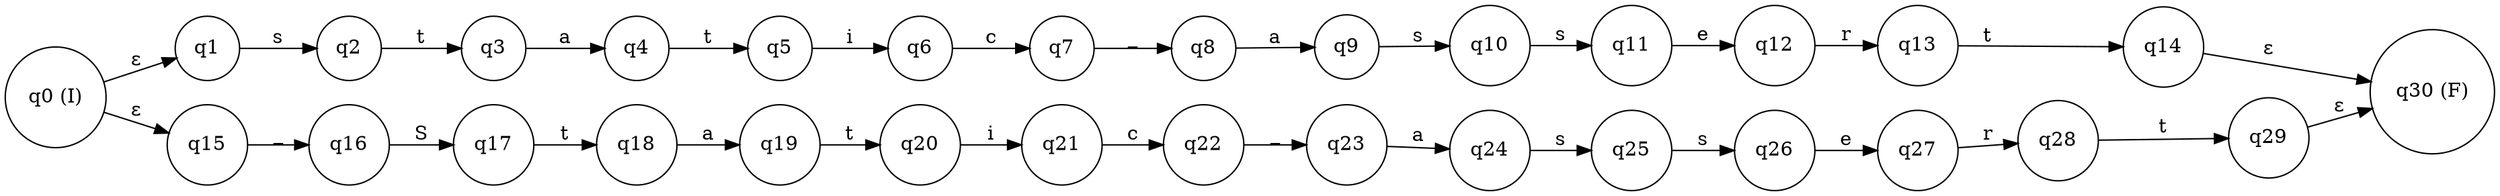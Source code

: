 digraph finite_state_machine {
rankdir=LR;
node [shape = circle];
q0 [label="q0 (I)"];
q1 [label="q1"];
q2 [label="q2"];
q3 [label="q3"];
q4 [label="q4"];
q5 [label="q5"];
q6 [label="q6"];
q7 [label="q7"];
q8 [label="q8"];
q9 [label="q9"];
q10 [label="q10"];
q11 [label="q11"];
q12 [label="q12"];
q13 [label="q13"];
q14 [label="q14"];
q15 [label="q15"];
q16 [label="q16"];
q17 [label="q17"];
q18 [label="q18"];
q19 [label="q19"];
q20 [label="q20"];
q21 [label="q21"];
q22 [label="q22"];
q23 [label="q23"];
q24 [label="q24"];
q25 [label="q25"];
q26 [label="q26"];
q27 [label="q27"];
q28 [label="q28"];
q29 [label="q29"];
q30 [label="q30 (F)"];
q0 -> q1 [label="ε"];
q1 -> q2 [label="s"];
q2 -> q3 [label="t"];
q3 -> q4 [label="a"];
q4 -> q5 [label="t"];
q5 -> q6 [label="i"];
q6 -> q7 [label="c"];
q7 -> q8 [label="_"];
q8 -> q9 [label="a"];
q9 -> q10 [label="s"];
q10 -> q11 [label="s"];
q11 -> q12 [label="e"];
q12 -> q13 [label="r"];
q13 -> q14 [label="t"];
q0 -> q15 [label="ε"];
q15 -> q16 [label="_"];
q16 -> q17 [label="S"];
q17 -> q18 [label="t"];
q18 -> q19 [label="a"];
q19 -> q20 [label="t"];
q20 -> q21 [label="i"];
q21 -> q22 [label="c"];
q22 -> q23 [label="_"];
q23 -> q24 [label="a"];
q24 -> q25 [label="s"];
q25 -> q26 [label="s"];
q26 -> q27 [label="e"];
q27 -> q28 [label="r"];
q28 -> q29 [label="t"];
q14 -> q30 [label="ε"];
q29 -> q30 [label="ε"];
}
